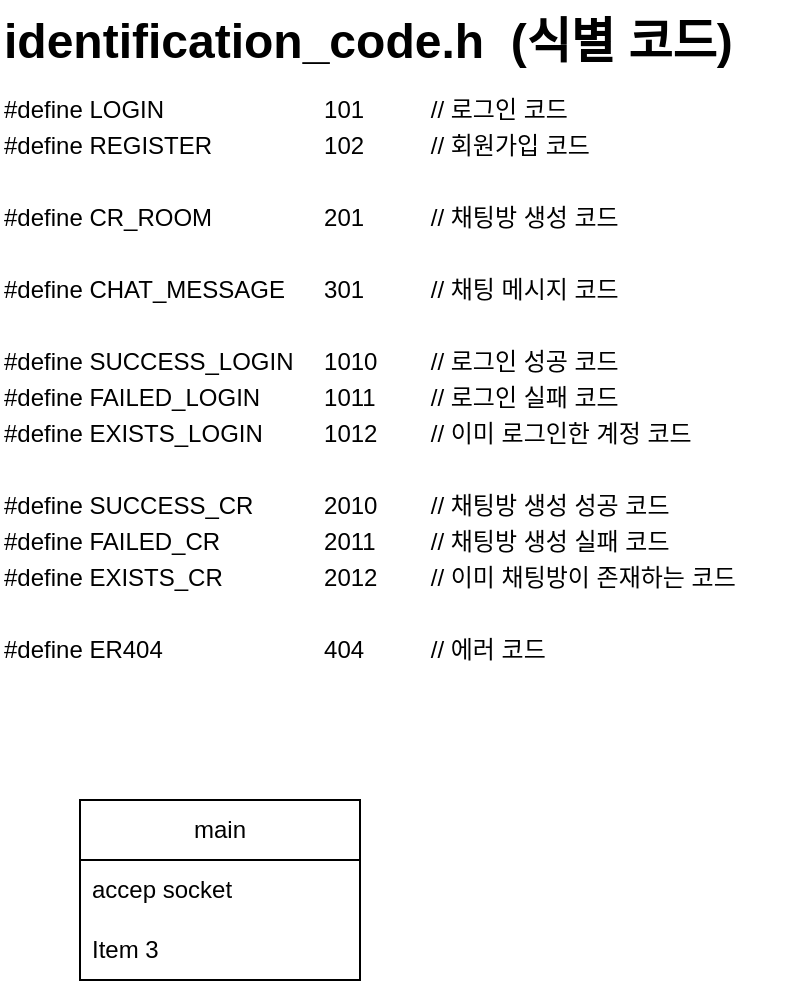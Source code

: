 <mxfile version="24.7.16">
  <diagram name="페이지-1" id="7Ynsx05TQ_TW6J1zzL17">
    <mxGraphModel dx="1434" dy="720" grid="1" gridSize="10" guides="1" tooltips="1" connect="1" arrows="1" fold="1" page="1" pageScale="1" pageWidth="827" pageHeight="1169" math="0" shadow="0">
      <root>
        <mxCell id="0" />
        <mxCell id="1" parent="0" />
        <mxCell id="s8_g53VmeSPwoNF7_Ztp-12" value="main" style="swimlane;fontStyle=0;childLayout=stackLayout;horizontal=1;startSize=30;horizontalStack=0;resizeParent=1;resizeParentMax=0;resizeLast=0;collapsible=1;marginBottom=0;whiteSpace=wrap;html=1;" vertex="1" parent="1">
          <mxGeometry x="40" y="400" width="140" height="90" as="geometry" />
        </mxCell>
        <mxCell id="s8_g53VmeSPwoNF7_Ztp-13" value="accep socket" style="text;strokeColor=none;fillColor=none;align=left;verticalAlign=middle;spacingLeft=4;spacingRight=4;overflow=hidden;points=[[0,0.5],[1,0.5]];portConstraint=eastwest;rotatable=0;whiteSpace=wrap;html=1;" vertex="1" parent="s8_g53VmeSPwoNF7_Ztp-12">
          <mxGeometry y="30" width="140" height="30" as="geometry" />
        </mxCell>
        <mxCell id="s8_g53VmeSPwoNF7_Ztp-15" value="Item 3" style="text;strokeColor=none;fillColor=none;align=left;verticalAlign=middle;spacingLeft=4;spacingRight=4;overflow=hidden;points=[[0,0.5],[1,0.5]];portConstraint=eastwest;rotatable=0;whiteSpace=wrap;html=1;" vertex="1" parent="s8_g53VmeSPwoNF7_Ztp-12">
          <mxGeometry y="60" width="140" height="30" as="geometry" />
        </mxCell>
        <mxCell id="s8_g53VmeSPwoNF7_Ztp-17" value="&lt;h1 style=&quot;margin-top: 0px;&quot;&gt;identification_code.h&amp;nbsp; (식별 코드)&lt;/h1&gt;&lt;p style=&quot;line-height: 50%;&quot;&gt;#define LOGIN&lt;span style=&quot;white-space:pre&quot;&gt;&#x9;&#x9;&#x9;&lt;/span&gt;101&lt;span style=&quot;white-space:pre&quot;&gt;&#x9;&#x9;&lt;/span&gt;// 로그인 코드&lt;/p&gt;&lt;p style=&quot;line-height: 50%;&quot;&gt;#define REGISTER&lt;span style=&quot;white-space:pre&quot;&gt;&#x9;&#x9;&lt;span style=&quot;white-space: pre;&quot;&gt;&#x9;&lt;/span&gt;&lt;/span&gt;102&lt;span style=&quot;white-space:pre&quot;&gt;&#x9;&#x9;&lt;/span&gt;// 회원가입 코드&lt;/p&gt;&lt;p style=&quot;line-height: 50%;&quot;&gt;&lt;br&gt;&lt;/p&gt;&lt;p style=&quot;line-height: 50%;&quot;&gt;#define CR_ROOM&lt;span style=&quot;white-space:pre&quot;&gt;&#x9;&#x9;&#x9;&lt;/span&gt;201&lt;span style=&quot;white-space:pre&quot;&gt;&#x9;&#x9;&lt;/span&gt;// 채팅방 생성 코드&lt;/p&gt;&lt;p style=&quot;line-height: 50%;&quot;&gt;&lt;br&gt;&lt;/p&gt;&lt;p style=&quot;line-height: 50%;&quot;&gt;#define CHAT_MESSAGE&lt;span style=&quot;white-space:pre&quot;&gt;&#x9;&lt;/span&gt;301&lt;span style=&quot;white-space:pre&quot;&gt;&#x9;&#x9;&lt;/span&gt;// 채팅 메시지 코드&lt;/p&gt;&lt;p style=&quot;line-height: 50%;&quot;&gt;&lt;br&gt;&lt;/p&gt;&lt;p style=&quot;line-height: 50%;&quot;&gt;#define SUCCESS_LOGIN&lt;span style=&quot;white-space:pre&quot;&gt;&#x9;&lt;/span&gt;1010&lt;span style=&quot;white-space:pre&quot;&gt;&#x9;&lt;/span&gt;// 로그인 성공 코드&lt;/p&gt;&lt;p style=&quot;line-height: 50%;&quot;&gt;#define FAILED_LOGIN&lt;span style=&quot;white-space: pre;&quot;&gt;&#x9;&lt;/span&gt;&lt;span style=&quot;white-space:pre&quot;&gt;&#x9;&lt;/span&gt;1011&lt;span style=&quot;white-space:pre&quot;&gt;&#x9;&lt;/span&gt;// 로그인 실패 코드&lt;/p&gt;&lt;p style=&quot;line-height: 50%;&quot;&gt;#define EXISTS_LOGIN&lt;span style=&quot;white-space:pre&quot;&gt;&#x9;&lt;span style=&quot;white-space: pre;&quot;&gt;&#x9;&lt;/span&gt;&lt;/span&gt;1012&lt;span style=&quot;white-space:pre&quot;&gt;&#x9;&lt;/span&gt;// 이미 로그인한 계정 코드&lt;/p&gt;&lt;p style=&quot;line-height: 50%;&quot;&gt;&lt;br&gt;&lt;/p&gt;&lt;p style=&quot;line-height: 50%;&quot;&gt;#define SUCCESS_CR&lt;span style=&quot;white-space:pre&quot;&gt;&#x9;&#x9;&lt;/span&gt;2010&lt;span style=&quot;white-space:pre&quot;&gt;&#x9;&lt;/span&gt;// 채팅방 생성 성공 코드&lt;/p&gt;&lt;p style=&quot;line-height: 50%;&quot;&gt;#define FAILED_CR&lt;span style=&quot;white-space:pre&quot;&gt;&#x9;&#x9;&lt;/span&gt;2011&lt;span style=&quot;white-space:pre&quot;&gt;&#x9;&lt;/span&gt;// 채팅방 생성 실패 코드&lt;/p&gt;&lt;p style=&quot;line-height: 50%;&quot;&gt;#define EXISTS_CR&lt;span style=&quot;white-space:pre&quot;&gt;&#x9;&#x9;&lt;/span&gt;2012&lt;span style=&quot;white-space:pre&quot;&gt;&#x9;&lt;/span&gt;// 이미 채팅방이 존재하는 코드&lt;/p&gt;&lt;p style=&quot;line-height: 50%;&quot;&gt;&lt;br&gt;&lt;/p&gt;&lt;p style=&quot;line-height: 50%;&quot;&gt;#define ER404&lt;span style=&quot;white-space:pre&quot;&gt;&#x9;&#x9;&#x9;&lt;/span&gt;404&lt;span style=&quot;white-space:pre&quot;&gt;&#x9;&#x9;&lt;/span&gt;// 에러 코드&lt;/p&gt;" style="text;html=1;whiteSpace=wrap;overflow=hidden;rounded=0;" vertex="1" parent="1">
          <mxGeometry width="400" height="330" as="geometry" />
        </mxCell>
      </root>
    </mxGraphModel>
  </diagram>
</mxfile>
